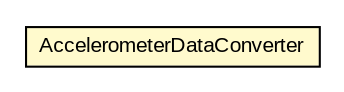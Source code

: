 #!/usr/local/bin/dot
#
# Class diagram 
# Generated by UMLGraph version 5.3 (http://www.umlgraph.org/)
#

digraph G {
	edge [fontname="arial",fontsize=10,labelfontname="arial",labelfontsize=10];
	node [fontname="arial",fontsize=10,shape=plaintext];
	nodesep=0.25;
	ranksep=0.5;
	// context.arch.intelligibility.apps.accelerometer.AccelerometerDataConverter
	c20455 [label=<<table title="context.arch.intelligibility.apps.accelerometer.AccelerometerDataConverter" border="0" cellborder="1" cellspacing="0" cellpadding="2" port="p" bgcolor="lemonChiffon" href="./AccelerometerDataConverter.html">
		<tr><td><table border="0" cellspacing="0" cellpadding="1">
<tr><td align="center" balign="center"> AccelerometerDataConverter </td></tr>
		</table></td></tr>
		</table>>, fontname="arial", fontcolor="black", fontsize=10.0];
}

